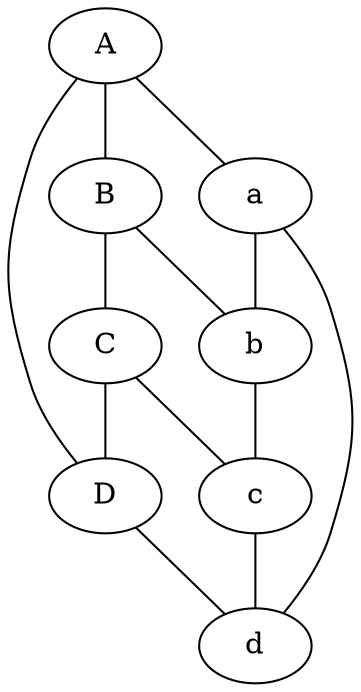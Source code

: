 graph "cube" {
edge [len = 2]
  "A" -- "B";
  "A" -- "D";
  "A" -- "a";
  "A" ;
  "B" -- "C";
  "B" -- "b";
  "B" ;
  "C" -- "D";
  "C" -- "c";
  "C" ;
  "D" -- "d";
  "D" ;
  "a" -- "b";
  "a" -- "d";
  "a" ;
  "b" -- "c";
  "b" ;
  "c" -- "d";
  "c" ;
  "d" ;
}
